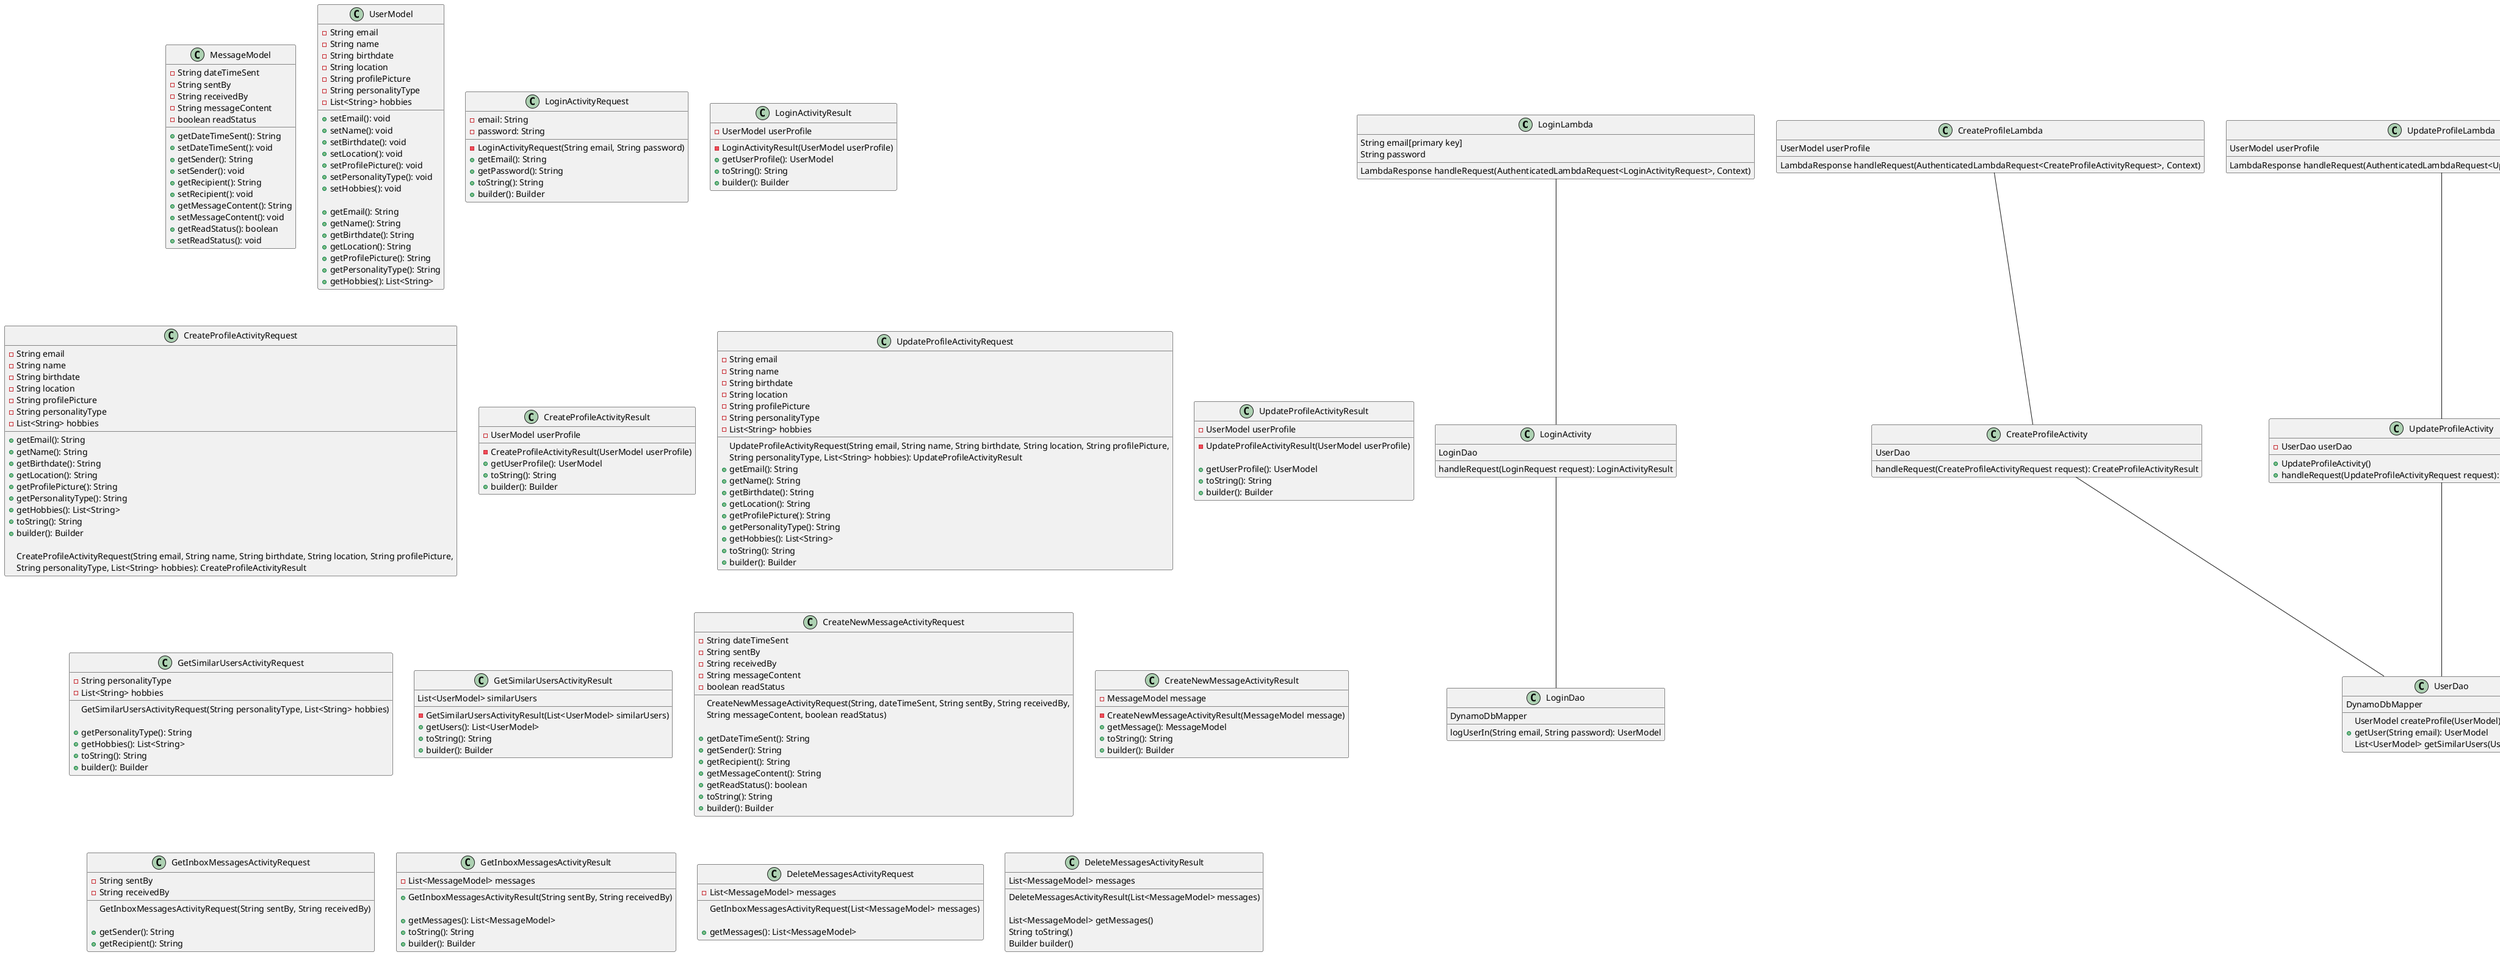 @startuml
'https://plantuml.com/class-diagram'

LoginLambda -- LoginActivity
LoginActivity -- LoginDao
CreateProfileLambda -- CreateProfileActivity
CreateProfileActivity -- UserDao
UpdateProfileLambda -- UpdateProfileActivity
UpdateProfileActivity -- UserDao
GetSimilarUsersLambda -- GetSimilarUsersActivity
GetSimilarUsersActivity -- UserDao
CreateNewMessageLambda -- CreateNewMessageActivity
CreateNewMessageActivity -- MessageDao
GetInboxMessagesLambda -- GetInboxMessagesActivity
GetInboxMessagesActivity -- MessageDao
DeleteMessagesLambda -- DeleteMessagesActivity
DeleteMessagesActivity -- MessageDao



class LoginDao {
    DynamoDbMapper

    logUserIn(String email, String password): UserModel
}

class MessageDao {
    DynamoDbMapper

    +getAllMessages(String email): List<MessageModel>
    createNewMessage(MessageModel)
    deleteMessages(List<MessageModel>)
}

class UserDao {
    DynamoDbMapper

    UserModel createProfile(UserModel)
    +getUser(String email): UserModel
    List<UserModel> getSimilarUsers(UserModel)
}

class MessageModel {
    -String dateTimeSent
    -String sentBy
    -String receivedBy
    -String messageContent
    -boolean readStatus

    +getDateTimeSent(): String
    +setDateTimeSent(): void
    +getSender(): String
    +setSender(): void
    +getRecipient(): String
    +setRecipient(): void
    +getMessageContent(): String
    +setMessageContent(): void
    +getReadStatus(): boolean
    +setReadStatus(): void
}
class UserModel {
    -String email
    -String name
    -String birthdate
    -String location
    -String profilePicture
    -String personalityType
    -List<String> hobbies

    +setEmail(): void
    +setName(): void
    +setBirthdate(): void
    +setLocation(): void
    +setProfilePicture(): void
    +setPersonalityType(): void
    +setHobbies(): void

    +getEmail(): String
    +getName(): String
    +getBirthdate(): String
    +getLocation(): String
    +getProfilePicture(): String
    +getPersonalityType(): String
    +getHobbies(): List<String>
}
class LoginActivity {
    LoginDao

    handleRequest(LoginRequest request): LoginActivityResult
}
class LoginActivityRequest {
    - email: String
    - password: String

    -LoginActivityRequest(String email, String password)
    +getEmail(): String
    +getPassword(): String
    +toString(): String
    +builder(): Builder
}

class LoginActivityResult {
    -UserModel userProfile

    -LoginActivityResult(UserModel userProfile)
    +getUserProfile(): UserModel
    +toString(): String
    +builder(): Builder
}

class LoginLambda {
    String email[primary key]
    String password

    LambdaResponse handleRequest(AuthenticatedLambdaRequest<LoginActivityRequest>, Context)
}

class CreateProfileActivity {
    UserDao

    handleRequest(CreateProfileActivityRequest request): CreateProfileActivityResult
}

class CreateProfileActivityRequest {
    -String email
    -String name
    -String birthdate
    -String location
    -String profilePicture
    -String personalityType
    -List<String> hobbies

    +getEmail(): String
    +getName(): String
    +getBirthdate(): String
    +getLocation(): String
    +getProfilePicture(): String
    +getPersonalityType(): String
    +getHobbies(): List<String>
    +toString(): String
    +builder(): Builder

    CreateProfileActivityRequest(String email, String name, String birthdate, String location, String profilePicture,
                            String personalityType, List<String> hobbies): CreateProfileActivityResult
}

class CreateProfileActivityResult {
    -UserModel userProfile

    -CreateProfileActivityResult(UserModel userProfile)
    +getUserProfile(): UserModel
    +toString(): String
    +builder(): Builder
}

class CreateProfileLambda {
    UserModel userProfile

    LambdaResponse handleRequest(AuthenticatedLambdaRequest<CreateProfileActivityRequest>, Context)
}

class UpdateProfileActivity {
    -UserDao userDao

    +UpdateProfileActivity()
    +handleRequest(UpdateProfileActivityRequest request): UpdateProfileActivityResult
}

class UpdateProfileActivityRequest {
   -String email
   -String name
   -String birthdate
   -String location
   -String profilePicture
   -String personalityType
   -List<String> hobbies

    UpdateProfileActivityRequest(String email, String name, String birthdate, String location, String profilePicture,
                            String personalityType, List<String> hobbies): UpdateProfileActivityResult
   +getEmail(): String
   +getName(): String
   +getBirthdate(): String
   +getLocation(): String
   +getProfilePicture(): String
   +getPersonalityType(): String
   +getHobbies(): List<String>
   +toString(): String
   +builder(): Builder
}

class UpdateProfileActivityResult {
    -UserModel userProfile

    -UpdateProfileActivityResult(UserModel userProfile)

    +getUserProfile(): UserModel
    +toString(): String
    +builder(): Builder
}

class UpdateProfileLambda {
    UserModel userProfile
    LambdaResponse handleRequest(AuthenticatedLambdaRequest<UpdateProfileActivityRequest>, Context)
}

class GetSimilarUsersActivity {
    UserDao

    handleRequest(GetSimilarUsersActivityRequest request): GetSimilarUsersActivityResult
}

class GetSimilarUsersActivityRequest {
    -String personalityType
    -List<String> hobbies

    GetSimilarUsersActivityRequest(String personalityType, List<String> hobbies)

    +getPersonalityType(): String
    +getHobbies(): List<String>
    +toString(): String
    +builder(): Builder
}

class GetSimilarUsersActivityResult {
    List<UserModel> similarUsers

    -GetSimilarUsersActivityResult(List<UserModel> similarUsers)
    +getUsers(): List<UserModel>
    +toString(): String
    +builder(): Builder

}

class GetSimilarUsersLambda {
    List<UserModel> similarUsers

    LambdaResponse handleRequest(AuthenticatedLambdaRequest<GetSimilarUsersActivityRequest>, Context)
}

class CreateNewMessageActivity {
    -MessageDao

    +CreateNewMessageActivity(MessageDao messageDao)
    +handleRequest(CreateNewMessageActivityRequest request): CreateNewMessageActivityResult
}

class CreateNewMessageActivityRequest {
    -String dateTimeSent
    -String sentBy
    -String receivedBy
    -String messageContent
    -boolean readStatus

    CreateNewMessageActivityRequest(String, dateTimeSent, String sentBy, String receivedBy,
                                    String messageContent, boolean readStatus)

    +getDateTimeSent(): String
    +getSender(): String
    +getRecipient(): String
    +getMessageContent(): String
    +getReadStatus(): boolean
    +toString(): String
    +builder(): Builder
}

class CreateNewMessageActivityResult {
    -MessageModel message

    -CreateNewMessageActivityResult(MessageModel message)
    +getMessage(): MessageModel
    +toString(): String
    +builder(): Builder
}

class CreateNewMessageLambda {
    MessageModel message

    LambdaResponse handleRequest(AuthenticatedLambdaRequest<CreateNewMessageActivityRequest>, Context)
}

class GetInboxMessagesActivity{
    -MessageDao messageDao

    +GetInboxMessagesActivity((MessageDao messageDao)
    +handleRequest(GetInboxMessagesActivityRequest request): GetInboxMessagesActivityResult
}

class GetInboxMessagesActivityRequest {
    -String sentBy
    -String receivedBy

    GetInboxMessagesActivityRequest(String sentBy, String receivedBy)

    +getSender(): String
    +getRecipient(): String
}

class GetInboxMessagesActivityResult {
    -List<MessageModel> messages

    +GetInboxMessagesActivityResult(String sentBy, String receivedBy)

    +getMessages(): List<MessageModel>
    +toString(): String
    +builder(): Builder
}

class GetInboxMessagesLambda {
    String sentBy
    String receivedBy

    LambdaResponse handleRequest(AuthenticatedLambdaRequest<GetInboxMessagesActivityRequest>, Context)
}

class DeleteMessagesActivity{
    -MessageDao messageDao

    +DeleteMessagesActivity((MessageDao messageDao)
    +handleRequest(DeleteMessagesActivityRequest request): DeleteMessagesActivityResult
}

class DeleteMessagesActivityRequest {
    -List<MessageModel> messages

    GetInboxMessagesActivityRequest(List<MessageModel> messages)

    +getMessages(): List<MessageModel>
}

class DeleteMessagesActivityResult {
    List<MessageModel> messages

    DeleteMessagesActivityResult(List<MessageModel> messages)

    List<MessageModel> getMessages()
    String toString()
    Builder builder()
}

class DeleteMessagesLambda {
    List<MessageModel> messages

    LambdaResponse handleRequest(AuthenticatedLambdaRequest<DeleteMessagesActivityRequest>, Context)
}
@enduml